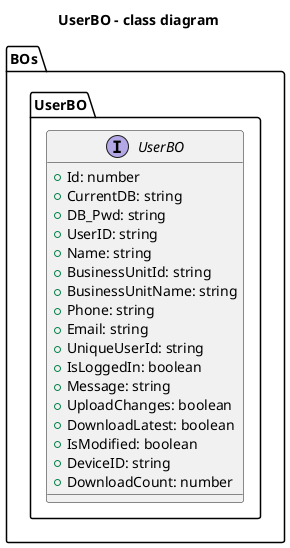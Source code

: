 @startuml
title UserBO - class diagram
package BOs{
    package UserBO{
        interface UserBO{
           +Id: number 
           +CurrentDB: string 
           +DB_Pwd: string 
           +UserID: string 
           +Name: string 
           +BusinessUnitId: string 
           +BusinessUnitName: string 
           +Phone: string 
           +Email: string 
           +UniqueUserId: string 
           +IsLoggedIn: boolean 
           +Message: string 
           +UploadChanges: boolean 
           +DownloadLatest: boolean 
           +IsModified: boolean 
           +DeviceID: string 
           +DownloadCount: number         
        }
    }
}
newpage 
package BOs{
    package UserBO{
        interface UserBO{
           +Id: number 
           +CurrentDB: string 
           +DB_Pwd: string 
           +UserID: string 
           +Name: string 
           +BusinessUnitId: string 
           +BusinessUnitName: string 
           +Phone: string 
           +Email: string 
           +UniqueUserId: string 
           +IsLoggedIn: boolean 
           +Message: string 
           +UploadChanges: boolean 
           +DownloadLatest: boolean 
           +IsModified: boolean 
           +DeviceID: string 
           +DownloadCount: number         
        }
    }
}
package Helpers{
    package CycleCountSqliteStorage{
        class CycleCountSqliteStorage{
            + readUserInLocalDB(db: SQLiteDatabase): Promise<UserBO | null>
        }
    }
    package SqliteStorage{
        class SqliteStorage{
            +currentUserInfoById(db: SQLiteDatabase,userId: string): Promise<UserBO | null>
            +insertItemsInCommonDB(db: SQLiteDatabase,list: ItemBO[] | null,userinfolist: UserBO,lstsyncdate: string = ''): Promise<void>
            +isItemPresent(db: SQLiteDatabase,itemBo: ItemBO,userBo: UserBO): Promise<void>
            +insertUserInfo(db: SQLiteDatabase,user: UserBO): Promise<void>
            +getAllUsers(db: SQLiteDatabase): Promise<UserBO[] | null>
            +getItemDetails(db: SQLiteDatabase,users: UserBO,src: string = ''): Promise<ItemBO[] | null>
            +checkItemExistence(db: SQLiteDatabase,items: ItemBO,user: UserBO): Promise<ItemBO | null>
            +updateItems(db: SQLiteDatabase,items: ItemBO,user: UserBO): Promise<boolean>
            +currentUserInfo(db: SQLiteDatabase): Promise<UserBO | null>
            +readBarCodeListItemDetails(db: SQLiteDatabase,barcode: string = ''): Promise<ItemBO[] | null>
        }
    }
}
package Screens{
    package AccountScreen{
        class useAccountScreenVM{
            +userDetails: UserBO
        }
    }
    package CycleCountScreen{
        class CycleCountScreenVM{
            +downloadItems(user: UserBO): void
        }
    }
    package InventoryAdjustmentScreen{
        class useInventoryAdjustmentScreenVM{
            +uploadItems(user: UserBO): void
            +downloadItems(user: UserBO): void
            +downloadAllItems(count: number,internetSpeed: number,lastSyncDate: string,userInfo: UserBO,syncDetail: ItemCatalogSyncDetailBO): void
        }
    }
}
package Services{
    package AppShellServices{
        interface IAppShellServices{
            +getDownloadedCount(last: string,user: UserBO): Promise<ServiceResult<number | null>>
            +fetchItems(user: UserBO,currentCount: number,nextCount: number,lastItemId: string,lastBarCodeId: string,lastSyncDate: string): Promise<ServiceResult<ItemBO[] | null>>
        }
    }
    package InventoryServices{
        interface IInventoryServices{
            + fetchItems(user: UserBO,currentCount: number,nextCount: number,lastItemId: string,lastBarcodeId: string,lastDateTime: string): Promise<ServiceResult<ItemBO[] | null>>
        }
    }
    package SplashScreenService{
        interface ISplashScreenService{
            +ValidateUser(username: string,password: string): Promise<ServiceResult<UserBO[] | null | any>>
        }
    }
}
UserBO <-- CycleCountSqliteStorage
UserBO <-- SqliteStorage
UserBO <-- useAccountScreenVM
UserBO <-- CycleCountScreenVM
UserBO <-- useInventoryAdjustmentScreenVM
UserBO <-- IAppShellServices
UserBO <-- IInventoryServices
UserBO <-- ISplashScreenService
@enduml
